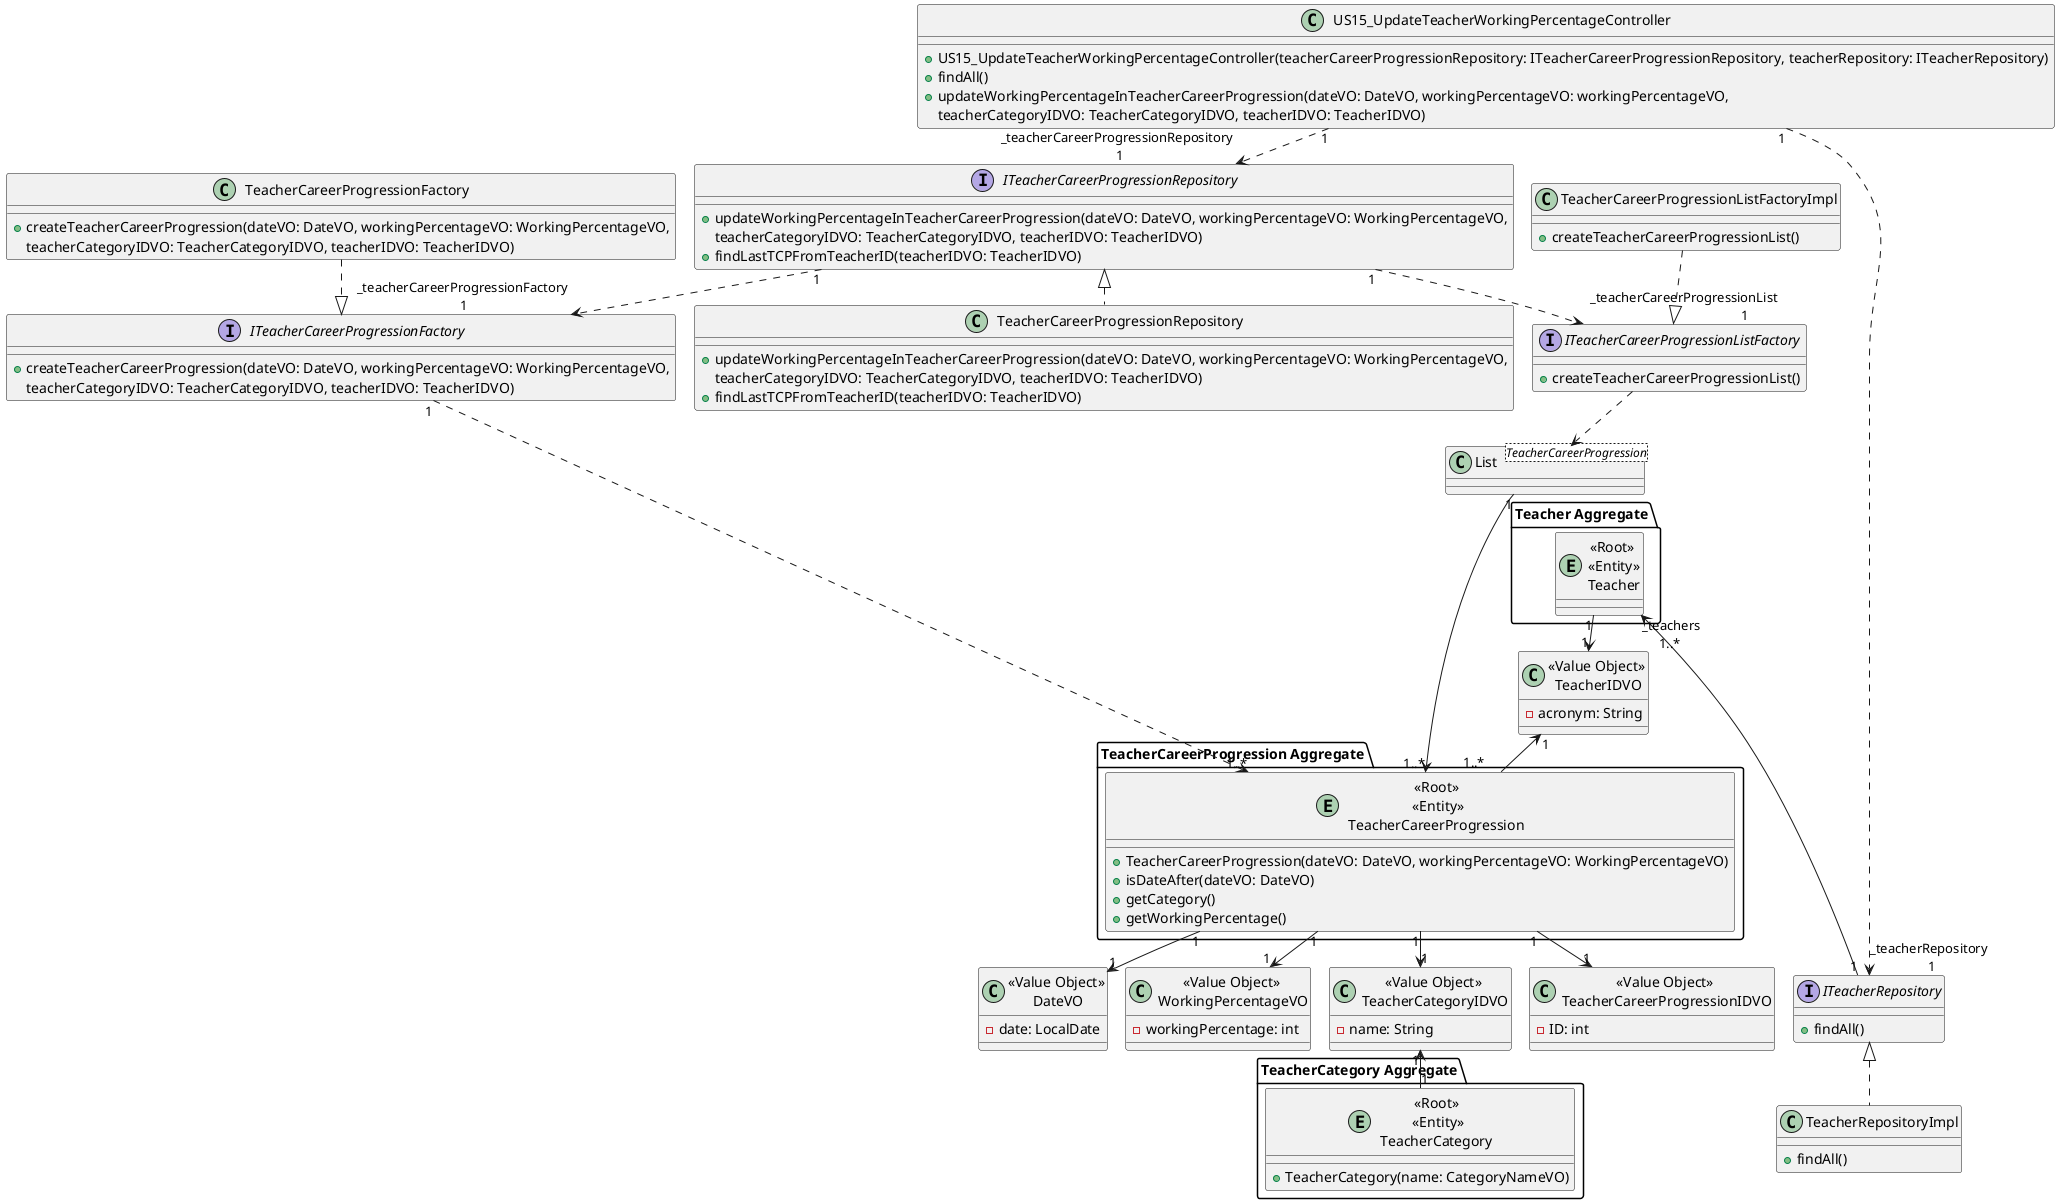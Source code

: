 @startuml
!pragma layout smetana
skinparam ranksep 100
skinparam nodesep 100

class US15_UpdateTeacherWorkingPercentageController {
    +US15_UpdateTeacherWorkingPercentageController(teacherCareerProgressionRepository: ITeacherCareerProgressionRepository, teacherRepository: ITeacherRepository)
    +findAll()
    +updateWorkingPercentageInTeacherCareerProgression(dateVO: DateVO, workingPercentageVO: workingPercentageVO,
    teacherCategoryIDVO: TeacherCategoryIDVO, teacherIDVO: TeacherIDVO)
}

package "Teacher Aggregate" {
    entity "<<Root>>\n <<Entity>>\n Teacher" {
    }
}

class "<<Value Object>>\n TeacherIDVO" {
        -acronym: String
    }


package "TeacherCareerProgression Aggregate" {
    entity "<<Root>>\n <<Entity>>\nTeacherCareerProgression" {
        +TeacherCareerProgression(dateVO: DateVO, workingPercentageVO: WorkingPercentageVO)
        +isDateAfter(dateVO: DateVO)
        +getCategory()
        +getWorkingPercentage()
    }
}

    class "<<Value Object>>\n TeacherCareerProgressionIDVO" {
          -ID: int
    }

    class "<<Value Object>>\n DateVO" {
          -date: LocalDate
    }

    class "<<Value Object>>\n WorkingPercentageVO" {
              -workingPercentage: int
   }

class TeacherCareerProgressionRepository {
    +updateWorkingPercentageInTeacherCareerProgression(dateVO: DateVO, workingPercentageVO: WorkingPercentageVO,
    teacherCategoryIDVO: TeacherCategoryIDVO, teacherIDVO: TeacherIDVO)
    +findLastTCPFromTeacherID(teacherIDVO: TeacherIDVO)
}

class TeacherRepositoryImpl {
    +findAll()
}

package "TeacherCategory Aggregate" {
    entity "<<Root>>\n <<Entity>>\nTeacherCategory" {
        + TeacherCategory(name: CategoryNameVO)
    }
}

interface ITeacherCareerProgressionRepository {
    +updateWorkingPercentageInTeacherCareerProgression(dateVO: DateVO, workingPercentageVO: WorkingPercentageVO,
    teacherCategoryIDVO: TeacherCategoryIDVO, teacherIDVO: TeacherIDVO)
    +findLastTCPFromTeacherID(teacherIDVO: TeacherIDVO)
}

interface ITeacherRepository {
    +findAll()
}

class "<<Value Object>>\n TeacherCategoryIDVO" {
                -name: String
}

class TeacherCareerProgressionFactory {
    +createTeacherCareerProgression(dateVO: DateVO, workingPercentageVO: WorkingPercentageVO,
                                        teacherCategoryIDVO: TeacherCategoryIDVO, teacherIDVO: TeacherIDVO)
}

interface ITeacherCareerProgressionFactory {
    +createTeacherCareerProgression(dateVO: DateVO, workingPercentageVO: WorkingPercentageVO,
                                        teacherCategoryIDVO: TeacherCategoryIDVO, teacherIDVO: TeacherIDVO)
}

class TeacherCareerProgressionListFactoryImpl {
    +createTeacherCareerProgressionList()
}

interface ITeacherCareerProgressionListFactory {
    +createTeacherCareerProgressionList()
}

class List<TeacherCareerProgression> {
}

US15_UpdateTeacherWorkingPercentageController "1" ..> "_teacherRepository \n 1" ITeacherRepository
US15_UpdateTeacherWorkingPercentageController "1" ..> "_teacherCareerProgressionRepository \n 1" ITeacherCareerProgressionRepository
"<<Root>>\n <<Entity>>\n Teacher" "_teachers         \n 1..*           " <---- "1" ITeacherRepository
"<<Value Object>>\n TeacherIDVO" "1  " <-- "\n 1..*     " "<<Root>>\n <<Entity>>\nTeacherCareerProgression"
ITeacherCareerProgressionRepository "1" ..> "_teacherCareerProgressionFactory \n1" ITeacherCareerProgressionFactory
ITeacherCareerProgressionFactory "1" ..> "   \n        1..*" "<<Root>>\n <<Entity>>\nTeacherCareerProgression"
ITeacherCareerProgressionRepository "1" ..> "  _teacherCareerProgressionList \n                                     1" ITeacherCareerProgressionListFactory
TeacherCareerProgressionFactory ..|> ITeacherCareerProgressionFactory
TeacherCareerProgressionListFactoryImpl ..|> ITeacherCareerProgressionListFactory
ITeacherCareerProgressionListFactory ..> List
List "1" ----> "1..*" "<<Root>>\n <<Entity>>\nTeacherCareerProgression"
"<<Root>>\n <<Entity>>\n Teacher" "1" --> "1" "<<Value Object>>\n TeacherIDVO"
"<<Root>>\n <<Entity>>\nTeacherCareerProgression" "1" --> "1" "<<Value Object>>\n TeacherCareerProgressionIDVO"
"<<Root>>\n <<Entity>>\nTeacherCareerProgression" "1" --> "1" "<<Value Object>>\n DateVO"
"<<Root>>\n <<Entity>>\nTeacherCareerProgression" "1" --> "1" "<<Value Object>>\n WorkingPercentageVO"
"<<Root>>\n <<Entity>>\nTeacherCareerProgression" "1" --> "1" "<<Value Object>>\n TeacherCategoryIDVO"
"<<Value Object>>\n TeacherCategoryIDVO" "1" <-- "1" "<<Root>>\n <<Entity>>\nTeacherCategory"
ITeacherCareerProgressionRepository <|.. TeacherCareerProgressionRepository
ITeacherRepository <|.. TeacherRepositoryImpl

@enduml